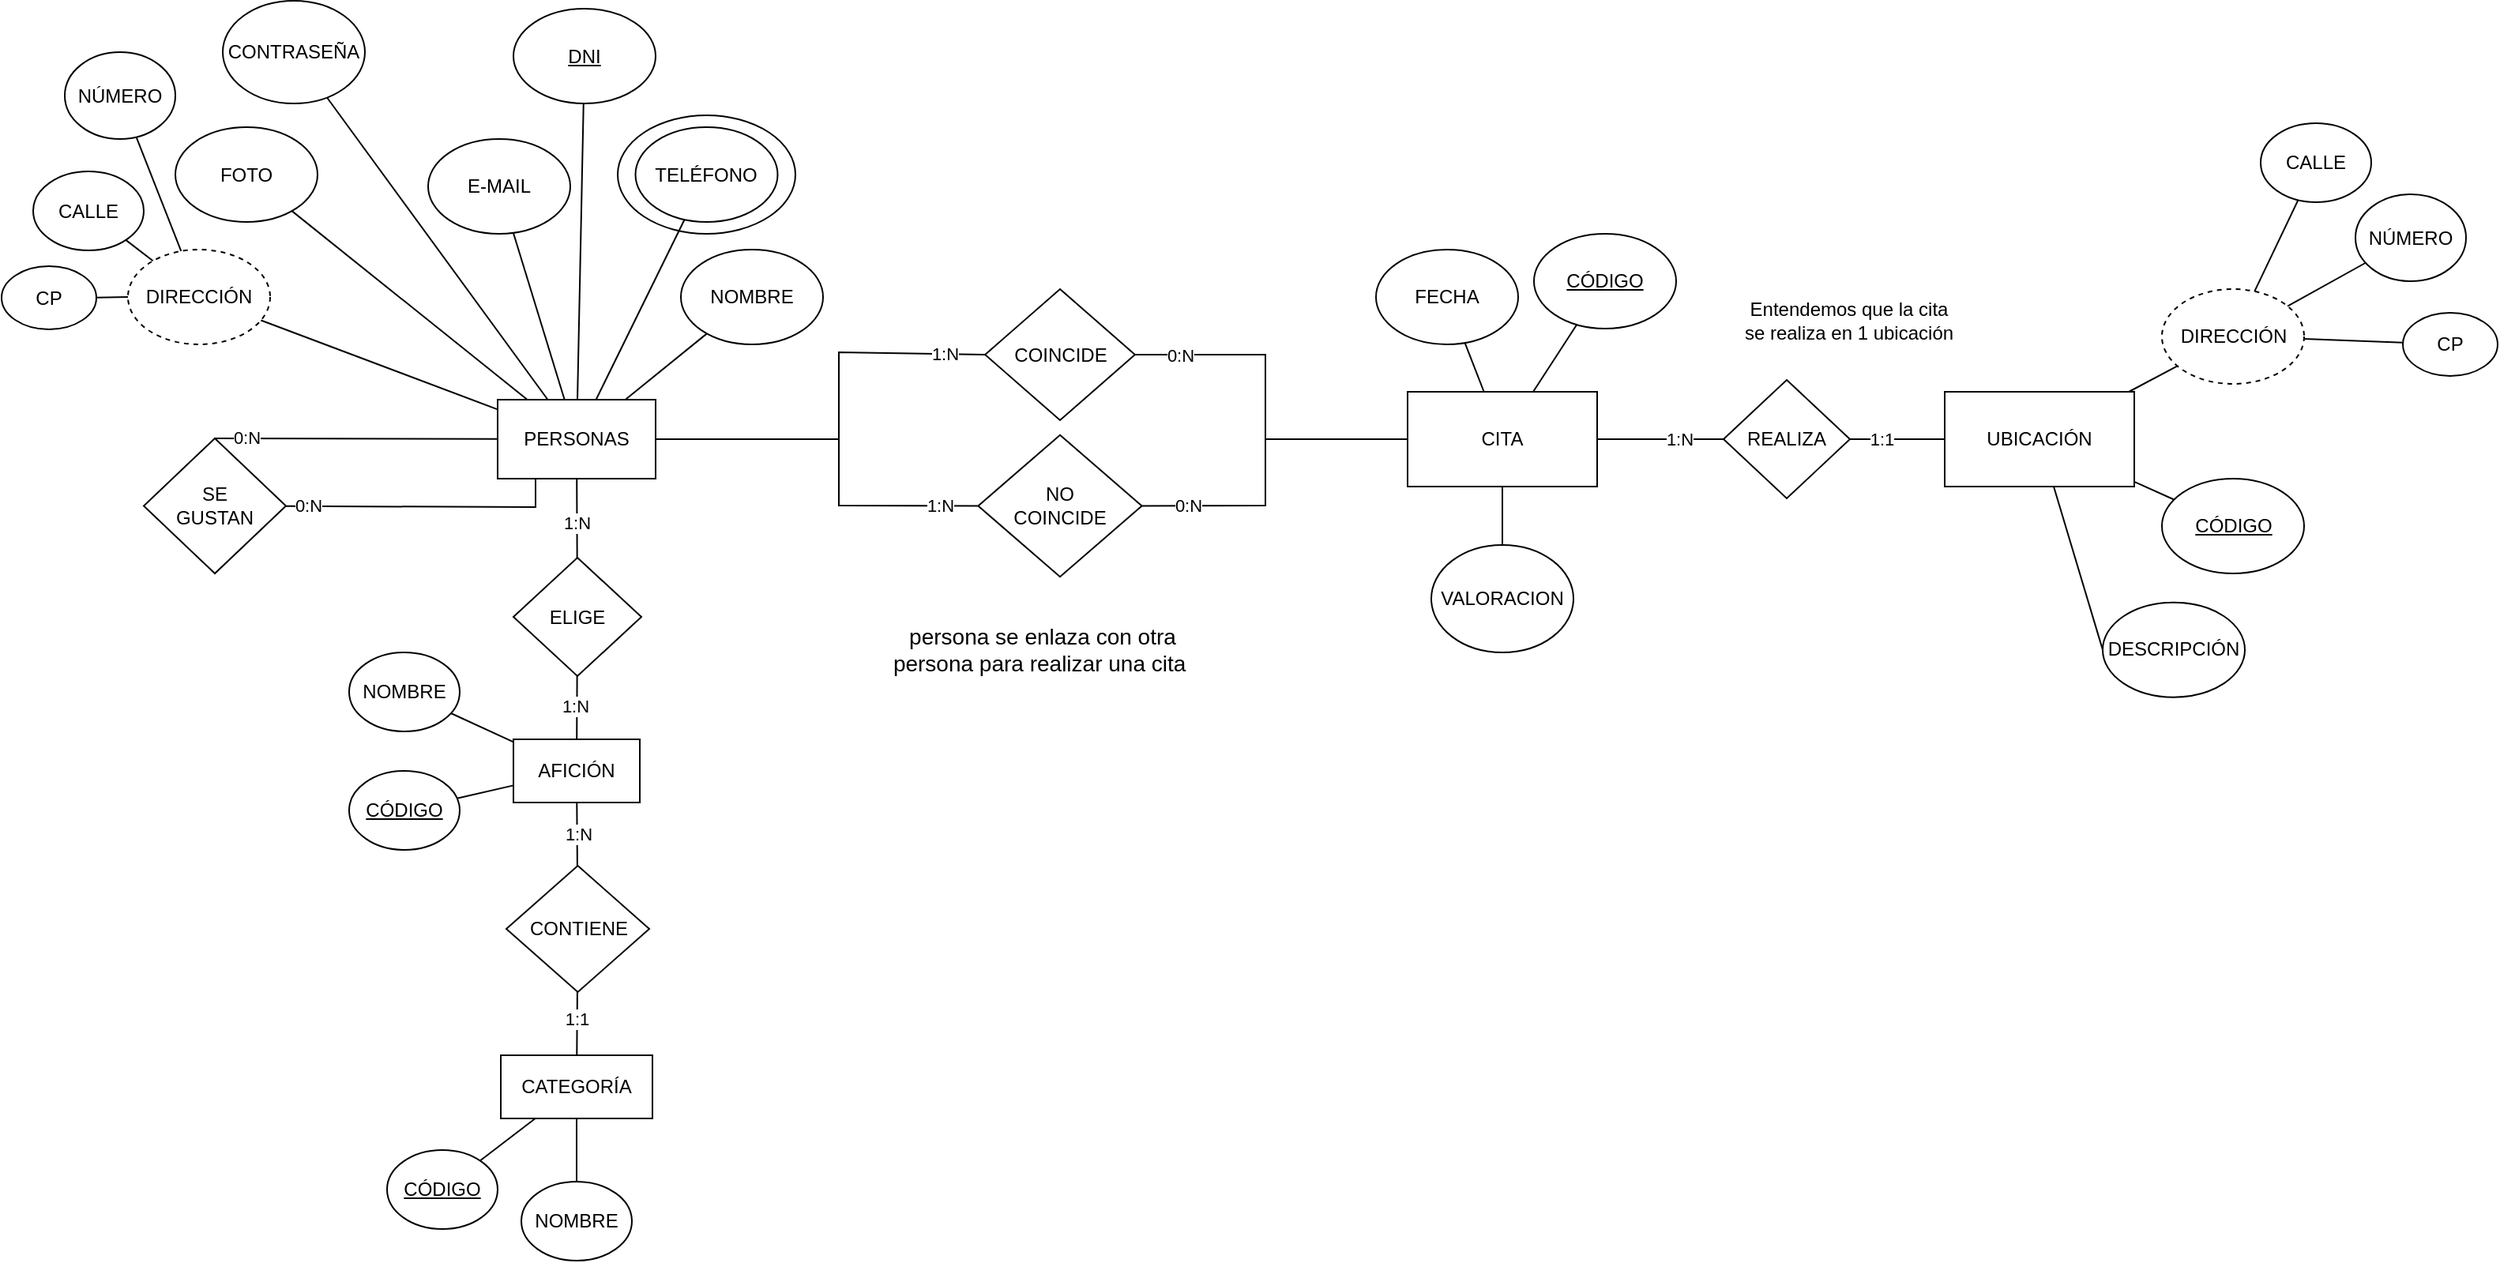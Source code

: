 <mxfile version="24.8.6">
  <diagram id="axB7szs_uBeu4hfYstc7" name="Página-1">
    <mxGraphModel dx="1728" dy="963" grid="1" gridSize="10" guides="1" tooltips="1" connect="1" arrows="1" fold="1" page="1" pageScale="1" pageWidth="827" pageHeight="1169" math="0" shadow="0">
      <root>
        <mxCell id="0" />
        <mxCell id="1" parent="0" />
        <mxCell id="v1AuQ7H95rM6WsMichzJ-2" value="TELÉFONO" style="ellipse;whiteSpace=wrap;html=1;" parent="1" vertex="1">
          <mxGeometry x="440" y="272" width="112.5" height="75" as="geometry" />
        </mxCell>
        <mxCell id="EXCapHJ6gCYgwVX0uH0I-9" style="edgeStyle=orthogonalEdgeStyle;rounded=0;orthogonalLoop=1;jettySize=auto;html=1;entryX=0;entryY=0.5;entryDx=0;entryDy=0;endArrow=baseDash;endFill=0;" parent="1" source="EXCapHJ6gCYgwVX0uH0I-1" target="EXCapHJ6gCYgwVX0uH0I-7" edge="1">
          <mxGeometry relative="1" as="geometry">
            <Array as="points">
              <mxPoint x="850" y="424" />
              <mxPoint x="850" y="477" />
            </Array>
          </mxGeometry>
        </mxCell>
        <mxCell id="G3qJ_SjWnHiUUI0TjXIg-10" value="0:N" style="edgeLabel;html=1;align=center;verticalAlign=middle;resizable=0;points=[];" parent="EXCapHJ6gCYgwVX0uH0I-9" vertex="1" connectable="0">
          <mxGeometry x="-0.601" y="3" relative="1" as="geometry">
            <mxPoint x="-17" y="3" as="offset" />
          </mxGeometry>
        </mxCell>
        <mxCell id="EXCapHJ6gCYgwVX0uH0I-1" value="COINCIDE" style="rhombus;whiteSpace=wrap;html=1;strokeWidth=1;" parent="1" vertex="1">
          <mxGeometry x="672.57" y="382" width="94.86" height="83" as="geometry" />
        </mxCell>
        <mxCell id="EXCapHJ6gCYgwVX0uH0I-5" value="PERSONAS" style="rounded=0;whiteSpace=wrap;html=1;strokeWidth=1;" parent="1" vertex="1">
          <mxGeometry x="364" y="452" width="100" height="50" as="geometry" />
        </mxCell>
        <mxCell id="EXCapHJ6gCYgwVX0uH0I-7" value="CITA" style="rounded=0;whiteSpace=wrap;html=1;strokeWidth=1;" parent="1" vertex="1">
          <mxGeometry x="940.0" y="447" width="120" height="60" as="geometry" />
        </mxCell>
        <mxCell id="SdneMGF3WSqkRSDgV3Lc-2" value="TELÉFONO" style="ellipse;whiteSpace=wrap;html=1;" parent="1" vertex="1">
          <mxGeometry x="451.25" y="279.5" width="90" height="60" as="geometry" />
        </mxCell>
        <mxCell id="SdneMGF3WSqkRSDgV3Lc-4" value="NOMBRE" style="ellipse;whiteSpace=wrap;html=1;" parent="1" vertex="1">
          <mxGeometry x="480" y="357" width="90" height="60" as="geometry" />
        </mxCell>
        <mxCell id="SdneMGF3WSqkRSDgV3Lc-5" value="&lt;u&gt;DNI&lt;/u&gt;" style="ellipse;whiteSpace=wrap;html=1;" parent="1" vertex="1">
          <mxGeometry x="374" y="204.5" width="90" height="60" as="geometry" />
        </mxCell>
        <mxCell id="SdneMGF3WSqkRSDgV3Lc-8" value="FOTO" style="ellipse;whiteSpace=wrap;html=1;" parent="1" vertex="1">
          <mxGeometry x="160" y="279.5" width="90" height="60" as="geometry" />
        </mxCell>
        <mxCell id="SdneMGF3WSqkRSDgV3Lc-14" value="FECHA" style="ellipse;whiteSpace=wrap;html=1;" parent="1" vertex="1">
          <mxGeometry x="920.0" y="357" width="90" height="60" as="geometry" />
        </mxCell>
        <mxCell id="F3HrLOQjKa00HK4MqhvZ-4" value="&lt;u&gt;CÓDIGO&lt;/u&gt;" style="ellipse;whiteSpace=wrap;html=1;" parent="1" vertex="1">
          <mxGeometry x="1020" y="347" width="90" height="60" as="geometry" />
        </mxCell>
        <mxCell id="F3HrLOQjKa00HK4MqhvZ-6" value="DESCRIPCIÓN" style="ellipse;whiteSpace=wrap;html=1;" parent="1" vertex="1">
          <mxGeometry x="1380.0" y="580.33" width="90" height="60" as="geometry" />
        </mxCell>
        <mxCell id="F3HrLOQjKa00HK4MqhvZ-7" value="DIRECCIÓN" style="ellipse;whiteSpace=wrap;html=1;dashed=1;" parent="1" vertex="1">
          <mxGeometry x="1417.5" y="382" width="90" height="60" as="geometry" />
        </mxCell>
        <mxCell id="F3HrLOQjKa00HK4MqhvZ-9" value="" style="endArrow=none;html=1;rounded=0;" parent="1" source="G3qJ_SjWnHiUUI0TjXIg-29" target="F3HrLOQjKa00HK4MqhvZ-7" edge="1">
          <mxGeometry width="50" height="50" relative="1" as="geometry">
            <mxPoint x="1392.5" y="442" as="sourcePoint" />
            <mxPoint x="1413.255" y="422.29" as="targetPoint" />
          </mxGeometry>
        </mxCell>
        <mxCell id="F3HrLOQjKa00HK4MqhvZ-10" value="" style="endArrow=none;html=1;rounded=0;entryX=0;entryY=0.5;entryDx=0;entryDy=0;" parent="1" source="G3qJ_SjWnHiUUI0TjXIg-29" target="F3HrLOQjKa00HK4MqhvZ-6" edge="1">
          <mxGeometry width="50" height="50" relative="1" as="geometry">
            <mxPoint x="1445.315" y="482.6" as="sourcePoint" />
            <mxPoint x="1190.0" y="407" as="targetPoint" />
          </mxGeometry>
        </mxCell>
        <mxCell id="x9cMc5ZENm_dU33en5SK-2" value="ELIGE" style="rhombus;whiteSpace=wrap;html=1;" parent="1" vertex="1">
          <mxGeometry x="374" y="552" width="81" height="75" as="geometry" />
        </mxCell>
        <mxCell id="zyg5xjp4BJOo1bfxlwmu-10" value="" style="endArrow=none;html=1;rounded=0;" parent="1" source="EXCapHJ6gCYgwVX0uH0I-5" target="SdneMGF3WSqkRSDgV3Lc-2" edge="1">
          <mxGeometry width="50" height="50" relative="1" as="geometry">
            <mxPoint x="550" y="497" as="sourcePoint" />
            <mxPoint x="600" y="447" as="targetPoint" />
          </mxGeometry>
        </mxCell>
        <mxCell id="zyg5xjp4BJOo1bfxlwmu-12" value="" style="endArrow=none;html=1;rounded=0;" parent="1" source="EXCapHJ6gCYgwVX0uH0I-5" target="SdneMGF3WSqkRSDgV3Lc-4" edge="1">
          <mxGeometry width="50" height="50" relative="1" as="geometry">
            <mxPoint x="550" y="497" as="sourcePoint" />
            <mxPoint x="600" y="447" as="targetPoint" />
          </mxGeometry>
        </mxCell>
        <mxCell id="zyg5xjp4BJOo1bfxlwmu-13" value="" style="endArrow=none;html=1;rounded=0;" parent="1" source="EXCapHJ6gCYgwVX0uH0I-5" target="SdneMGF3WSqkRSDgV3Lc-5" edge="1">
          <mxGeometry width="50" height="50" relative="1" as="geometry">
            <mxPoint x="550" y="497" as="sourcePoint" />
            <mxPoint x="600" y="447" as="targetPoint" />
          </mxGeometry>
        </mxCell>
        <mxCell id="zyg5xjp4BJOo1bfxlwmu-14" value="" style="endArrow=none;html=1;rounded=0;" parent="1" source="EXCapHJ6gCYgwVX0uH0I-5" target="SdneMGF3WSqkRSDgV3Lc-8" edge="1">
          <mxGeometry width="50" height="50" relative="1" as="geometry">
            <mxPoint x="550" y="497" as="sourcePoint" />
            <mxPoint x="600" y="447" as="targetPoint" />
          </mxGeometry>
        </mxCell>
        <mxCell id="zyg5xjp4BJOo1bfxlwmu-26" value="" style="endArrow=none;html=1;rounded=0;" parent="1" source="EXCapHJ6gCYgwVX0uH0I-7" target="F3HrLOQjKa00HK4MqhvZ-4" edge="1">
          <mxGeometry width="50" height="50" relative="1" as="geometry">
            <mxPoint x="810.1" y="587" as="sourcePoint" />
            <mxPoint x="860.1" y="537" as="targetPoint" />
          </mxGeometry>
        </mxCell>
        <mxCell id="zyg5xjp4BJOo1bfxlwmu-27" value="" style="endArrow=none;html=1;rounded=0;" parent="1" source="EXCapHJ6gCYgwVX0uH0I-7" target="SdneMGF3WSqkRSDgV3Lc-14" edge="1">
          <mxGeometry width="50" height="50" relative="1" as="geometry">
            <mxPoint x="810.1" y="587" as="sourcePoint" />
            <mxPoint x="860.1" y="537" as="targetPoint" />
          </mxGeometry>
        </mxCell>
        <mxCell id="G3qJ_SjWnHiUUI0TjXIg-3" value="" style="endArrow=none;html=1;rounded=0;" parent="1" source="x9cMc5ZENm_dU33en5SK-2" target="G3qJ_SjWnHiUUI0TjXIg-5" edge="1">
          <mxGeometry width="50" height="50" relative="1" as="geometry">
            <mxPoint x="490" y="567" as="sourcePoint" />
            <mxPoint x="410" y="737" as="targetPoint" />
          </mxGeometry>
        </mxCell>
        <mxCell id="G3qJ_SjWnHiUUI0TjXIg-7" value="1:N" style="edgeLabel;html=1;align=center;verticalAlign=middle;resizable=0;points=[];" parent="G3qJ_SjWnHiUUI0TjXIg-3" vertex="1" connectable="0">
          <mxGeometry x="-0.048" y="-1" relative="1" as="geometry">
            <mxPoint as="offset" />
          </mxGeometry>
        </mxCell>
        <mxCell id="G3qJ_SjWnHiUUI0TjXIg-4" value="" style="endArrow=none;html=1;rounded=0;" parent="1" source="EXCapHJ6gCYgwVX0uH0I-5" target="x9cMc5ZENm_dU33en5SK-2" edge="1">
          <mxGeometry width="50" height="50" relative="1" as="geometry">
            <mxPoint x="990" y="437" as="sourcePoint" />
            <mxPoint x="1040" y="387" as="targetPoint" />
          </mxGeometry>
        </mxCell>
        <mxCell id="G3qJ_SjWnHiUUI0TjXIg-6" value="1:N" style="edgeLabel;html=1;align=center;verticalAlign=middle;resizable=0;points=[];" parent="G3qJ_SjWnHiUUI0TjXIg-4" vertex="1" connectable="0">
          <mxGeometry x="0.099" relative="1" as="geometry">
            <mxPoint as="offset" />
          </mxGeometry>
        </mxCell>
        <mxCell id="G3qJ_SjWnHiUUI0TjXIg-5" value="AFICIÓN" style="rounded=0;whiteSpace=wrap;html=1;" parent="1" vertex="1">
          <mxGeometry x="374" y="667" width="80" height="40" as="geometry" />
        </mxCell>
        <mxCell id="G3qJ_SjWnHiUUI0TjXIg-8" value="" style="endArrow=none;html=1;rounded=0;entryX=0;entryY=0.5;entryDx=0;entryDy=0;" parent="1" source="EXCapHJ6gCYgwVX0uH0I-5" target="EXCapHJ6gCYgwVX0uH0I-1" edge="1">
          <mxGeometry width="50" height="50" relative="1" as="geometry">
            <mxPoint x="820" y="467" as="sourcePoint" />
            <mxPoint x="870" y="417" as="targetPoint" />
            <Array as="points">
              <mxPoint x="580" y="477" />
              <mxPoint x="580" y="422" />
            </Array>
          </mxGeometry>
        </mxCell>
        <mxCell id="G3qJ_SjWnHiUUI0TjXIg-9" value="1:N" style="edgeLabel;html=1;align=center;verticalAlign=middle;resizable=0;points=[];" parent="G3qJ_SjWnHiUUI0TjXIg-8" vertex="1" connectable="0">
          <mxGeometry x="0.668" y="1" relative="1" as="geometry">
            <mxPoint x="18" y="1" as="offset" />
          </mxGeometry>
        </mxCell>
        <mxCell id="G3qJ_SjWnHiUUI0TjXIg-12" value="NO&lt;div&gt;COINCIDE&lt;/div&gt;" style="rhombus;whiteSpace=wrap;html=1;strokeWidth=1;" parent="1" vertex="1">
          <mxGeometry x="668.22" y="474.37" width="103.56" height="89.75" as="geometry" />
        </mxCell>
        <mxCell id="G3qJ_SjWnHiUUI0TjXIg-13" value="VALORACION" style="ellipse;whiteSpace=wrap;html=1;" parent="1" vertex="1">
          <mxGeometry x="955" y="544" width="90" height="68" as="geometry" />
        </mxCell>
        <mxCell id="G3qJ_SjWnHiUUI0TjXIg-16" value="" style="endArrow=none;html=1;rounded=0;entryX=0;entryY=0.5;entryDx=0;entryDy=0;exitX=1;exitY=0.5;exitDx=0;exitDy=0;" parent="1" source="G3qJ_SjWnHiUUI0TjXIg-12" target="EXCapHJ6gCYgwVX0uH0I-7" edge="1">
          <mxGeometry width="50" height="50" relative="1" as="geometry">
            <mxPoint x="790" y="527" as="sourcePoint" />
            <mxPoint x="830" y="417" as="targetPoint" />
            <Array as="points">
              <mxPoint x="850" y="519" />
              <mxPoint x="850" y="477" />
            </Array>
          </mxGeometry>
        </mxCell>
        <mxCell id="G3qJ_SjWnHiUUI0TjXIg-19" value="0:N" style="edgeLabel;html=1;align=center;verticalAlign=middle;resizable=0;points=[];" parent="G3qJ_SjWnHiUUI0TjXIg-16" vertex="1" connectable="0">
          <mxGeometry x="-0.727" relative="1" as="geometry">
            <mxPoint as="offset" />
          </mxGeometry>
        </mxCell>
        <mxCell id="G3qJ_SjWnHiUUI0TjXIg-17" value="" style="endArrow=none;html=1;rounded=0;entryX=0;entryY=0.5;entryDx=0;entryDy=0;" parent="1" source="EXCapHJ6gCYgwVX0uH0I-5" target="G3qJ_SjWnHiUUI0TjXIg-12" edge="1">
          <mxGeometry width="50" height="50" relative="1" as="geometry">
            <mxPoint x="780" y="467" as="sourcePoint" />
            <mxPoint x="830" y="417" as="targetPoint" />
            <Array as="points">
              <mxPoint x="580" y="477" />
              <mxPoint x="580" y="519" />
            </Array>
          </mxGeometry>
        </mxCell>
        <mxCell id="G3qJ_SjWnHiUUI0TjXIg-18" value="1:N" style="edgeLabel;html=1;align=center;verticalAlign=middle;resizable=0;points=[];" parent="G3qJ_SjWnHiUUI0TjXIg-17" vertex="1" connectable="0">
          <mxGeometry x="0.798" relative="1" as="geometry">
            <mxPoint as="offset" />
          </mxGeometry>
        </mxCell>
        <mxCell id="G3qJ_SjWnHiUUI0TjXIg-22" value="&lt;u&gt;CÓDIGO&lt;/u&gt;" style="ellipse;whiteSpace=wrap;html=1;" parent="1" vertex="1">
          <mxGeometry x="270" y="687" width="70" height="50" as="geometry" />
        </mxCell>
        <mxCell id="G3qJ_SjWnHiUUI0TjXIg-23" value="NOMBRE" style="ellipse;whiteSpace=wrap;html=1;" parent="1" vertex="1">
          <mxGeometry x="270" y="612" width="70" height="50" as="geometry" />
        </mxCell>
        <mxCell id="G3qJ_SjWnHiUUI0TjXIg-26" value="" style="endArrow=none;html=1;rounded=0;" parent="1" source="G3qJ_SjWnHiUUI0TjXIg-5" target="G3qJ_SjWnHiUUI0TjXIg-23" edge="1">
          <mxGeometry width="50" height="50" relative="1" as="geometry">
            <mxPoint x="760" y="757" as="sourcePoint" />
            <mxPoint x="810" y="707" as="targetPoint" />
          </mxGeometry>
        </mxCell>
        <mxCell id="G3qJ_SjWnHiUUI0TjXIg-27" value="" style="endArrow=none;html=1;rounded=0;" parent="1" source="G3qJ_SjWnHiUUI0TjXIg-5" target="G3qJ_SjWnHiUUI0TjXIg-22" edge="1">
          <mxGeometry width="50" height="50" relative="1" as="geometry">
            <mxPoint x="760" y="757" as="sourcePoint" />
            <mxPoint x="810" y="707" as="targetPoint" />
          </mxGeometry>
        </mxCell>
        <mxCell id="G3qJ_SjWnHiUUI0TjXIg-29" value="UBICACIÓN" style="rounded=0;whiteSpace=wrap;html=1;strokeWidth=1;" parent="1" vertex="1">
          <mxGeometry x="1280" y="447" width="120" height="60" as="geometry" />
        </mxCell>
        <mxCell id="G3qJ_SjWnHiUUI0TjXIg-30" value="&lt;u&gt;CÓDIGO&lt;/u&gt;" style="ellipse;whiteSpace=wrap;html=1;" parent="1" vertex="1">
          <mxGeometry x="1417.5" y="502" width="90" height="60" as="geometry" />
        </mxCell>
        <mxCell id="G3qJ_SjWnHiUUI0TjXIg-31" value="" style="endArrow=none;html=1;rounded=0;" parent="1" source="G3qJ_SjWnHiUUI0TjXIg-30" target="G3qJ_SjWnHiUUI0TjXIg-29" edge="1">
          <mxGeometry width="50" height="50" relative="1" as="geometry">
            <mxPoint x="1060" y="657" as="sourcePoint" />
            <mxPoint x="1110" y="607" as="targetPoint" />
          </mxGeometry>
        </mxCell>
        <mxCell id="G3qJ_SjWnHiUUI0TjXIg-32" value="CATEGORÍA" style="rounded=0;whiteSpace=wrap;html=1;strokeWidth=1;" parent="1" vertex="1">
          <mxGeometry x="366" y="867" width="96" height="40" as="geometry" />
        </mxCell>
        <mxCell id="G3qJ_SjWnHiUUI0TjXIg-33" value="" style="endArrow=none;html=1;rounded=0;" parent="1" source="G3qJ_SjWnHiUUI0TjXIg-5" target="G3qJ_SjWnHiUUI0TjXIg-34" edge="1">
          <mxGeometry width="50" height="50" relative="1" as="geometry">
            <mxPoint x="640" y="557" as="sourcePoint" />
            <mxPoint x="414" y="777" as="targetPoint" />
          </mxGeometry>
        </mxCell>
        <mxCell id="G3qJ_SjWnHiUUI0TjXIg-36" value="1:N" style="edgeLabel;html=1;align=center;verticalAlign=middle;resizable=0;points=[];" parent="G3qJ_SjWnHiUUI0TjXIg-33" vertex="1" connectable="0">
          <mxGeometry x="0.243" y="4" relative="1" as="geometry">
            <mxPoint x="-4" y="-5" as="offset" />
          </mxGeometry>
        </mxCell>
        <mxCell id="G3qJ_SjWnHiUUI0TjXIg-34" value="CONTIENE" style="rhombus;whiteSpace=wrap;html=1;" parent="1" vertex="1">
          <mxGeometry x="369.5" y="747" width="90.5" height="80" as="geometry" />
        </mxCell>
        <mxCell id="G3qJ_SjWnHiUUI0TjXIg-35" value="" style="endArrow=none;html=1;rounded=0;" parent="1" source="G3qJ_SjWnHiUUI0TjXIg-34" target="G3qJ_SjWnHiUUI0TjXIg-32" edge="1">
          <mxGeometry width="50" height="50" relative="1" as="geometry">
            <mxPoint x="640" y="757" as="sourcePoint" />
            <mxPoint x="690" y="707" as="targetPoint" />
          </mxGeometry>
        </mxCell>
        <mxCell id="G3qJ_SjWnHiUUI0TjXIg-37" value="1:1" style="edgeLabel;html=1;align=center;verticalAlign=middle;resizable=0;points=[];" parent="G3qJ_SjWnHiUUI0TjXIg-35" vertex="1" connectable="0">
          <mxGeometry x="-0.124" y="-1" relative="1" as="geometry">
            <mxPoint as="offset" />
          </mxGeometry>
        </mxCell>
        <mxCell id="G3qJ_SjWnHiUUI0TjXIg-38" value="CALLE" style="ellipse;whiteSpace=wrap;html=1;" parent="1" vertex="1">
          <mxGeometry x="1480" y="277" width="70" height="50" as="geometry" />
        </mxCell>
        <mxCell id="G3qJ_SjWnHiUUI0TjXIg-39" value="CP" style="ellipse;whiteSpace=wrap;html=1;" parent="1" vertex="1">
          <mxGeometry x="1570" y="397" width="60" height="40" as="geometry" />
        </mxCell>
        <mxCell id="G3qJ_SjWnHiUUI0TjXIg-40" value="NÚMERO" style="ellipse;whiteSpace=wrap;html=1;" parent="1" vertex="1">
          <mxGeometry x="1540" y="322" width="70" height="55" as="geometry" />
        </mxCell>
        <mxCell id="G3qJ_SjWnHiUUI0TjXIg-41" value="" style="endArrow=none;html=1;rounded=0;" parent="1" source="F3HrLOQjKa00HK4MqhvZ-7" target="G3qJ_SjWnHiUUI0TjXIg-39" edge="1">
          <mxGeometry width="50" height="50" relative="1" as="geometry">
            <mxPoint x="1230" y="477" as="sourcePoint" />
            <mxPoint x="1280" y="427" as="targetPoint" />
          </mxGeometry>
        </mxCell>
        <mxCell id="G3qJ_SjWnHiUUI0TjXIg-42" value="" style="endArrow=none;html=1;rounded=0;" parent="1" source="F3HrLOQjKa00HK4MqhvZ-7" target="G3qJ_SjWnHiUUI0TjXIg-40" edge="1">
          <mxGeometry width="50" height="50" relative="1" as="geometry">
            <mxPoint x="1230" y="477" as="sourcePoint" />
            <mxPoint x="1280" y="427" as="targetPoint" />
          </mxGeometry>
        </mxCell>
        <mxCell id="G3qJ_SjWnHiUUI0TjXIg-43" value="" style="endArrow=none;html=1;rounded=0;" parent="1" source="F3HrLOQjKa00HK4MqhvZ-7" target="G3qJ_SjWnHiUUI0TjXIg-38" edge="1">
          <mxGeometry width="50" height="50" relative="1" as="geometry">
            <mxPoint x="1230" y="477" as="sourcePoint" />
            <mxPoint x="1280" y="427" as="targetPoint" />
          </mxGeometry>
        </mxCell>
        <mxCell id="DLDQ-ocfq3cPrbs6TI_T-1" value="&lt;u&gt;CÓDIGO&lt;/u&gt;" style="ellipse;whiteSpace=wrap;html=1;" parent="1" vertex="1">
          <mxGeometry x="294" y="927" width="70" height="50" as="geometry" />
        </mxCell>
        <mxCell id="DLDQ-ocfq3cPrbs6TI_T-2" value="NOMBRE" style="ellipse;whiteSpace=wrap;html=1;" parent="1" vertex="1">
          <mxGeometry x="379" y="947" width="70" height="50" as="geometry" />
        </mxCell>
        <mxCell id="DLDQ-ocfq3cPrbs6TI_T-3" value="" style="endArrow=none;html=1;rounded=0;" parent="1" source="G3qJ_SjWnHiUUI0TjXIg-32" target="DLDQ-ocfq3cPrbs6TI_T-2" edge="1">
          <mxGeometry width="50" height="50" relative="1" as="geometry">
            <mxPoint x="800" y="757" as="sourcePoint" />
            <mxPoint x="850" y="707" as="targetPoint" />
          </mxGeometry>
        </mxCell>
        <mxCell id="DLDQ-ocfq3cPrbs6TI_T-4" value="" style="endArrow=none;html=1;rounded=0;" parent="1" source="G3qJ_SjWnHiUUI0TjXIg-32" target="DLDQ-ocfq3cPrbs6TI_T-1" edge="1">
          <mxGeometry width="50" height="50" relative="1" as="geometry">
            <mxPoint x="800" y="757" as="sourcePoint" />
            <mxPoint x="850" y="707" as="targetPoint" />
          </mxGeometry>
        </mxCell>
        <mxCell id="DLDQ-ocfq3cPrbs6TI_T-5" value="CONTRASEÑA" style="ellipse;whiteSpace=wrap;html=1;" parent="1" vertex="1">
          <mxGeometry x="190" y="199.5" width="90" height="65" as="geometry" />
        </mxCell>
        <mxCell id="DLDQ-ocfq3cPrbs6TI_T-6" value="E-MAIL" style="ellipse;whiteSpace=wrap;html=1;" parent="1" vertex="1">
          <mxGeometry x="320" y="287" width="90" height="60" as="geometry" />
        </mxCell>
        <mxCell id="DLDQ-ocfq3cPrbs6TI_T-7" value="" style="endArrow=none;html=1;rounded=0;" parent="1" source="DLDQ-ocfq3cPrbs6TI_T-6" target="EXCapHJ6gCYgwVX0uH0I-5" edge="1">
          <mxGeometry width="50" height="50" relative="1" as="geometry">
            <mxPoint x="800" y="627" as="sourcePoint" />
            <mxPoint x="850" y="577" as="targetPoint" />
          </mxGeometry>
        </mxCell>
        <mxCell id="DLDQ-ocfq3cPrbs6TI_T-9" value="" style="endArrow=none;html=1;rounded=0;" parent="1" source="EXCapHJ6gCYgwVX0uH0I-5" target="DLDQ-ocfq3cPrbs6TI_T-5" edge="1">
          <mxGeometry width="50" height="50" relative="1" as="geometry">
            <mxPoint x="800" y="627" as="sourcePoint" />
            <mxPoint x="850" y="577" as="targetPoint" />
          </mxGeometry>
        </mxCell>
        <mxCell id="DLDQ-ocfq3cPrbs6TI_T-10" value="DIRECCIÓN" style="ellipse;whiteSpace=wrap;html=1;dashed=1;" parent="1" vertex="1">
          <mxGeometry x="130.0" y="357" width="90" height="60" as="geometry" />
        </mxCell>
        <mxCell id="DLDQ-ocfq3cPrbs6TI_T-11" value="" style="endArrow=none;html=1;rounded=0;" parent="1" source="EXCapHJ6gCYgwVX0uH0I-5" target="DLDQ-ocfq3cPrbs6TI_T-10" edge="1">
          <mxGeometry width="50" height="50" relative="1" as="geometry">
            <mxPoint x="-43" y="447" as="sourcePoint" />
            <mxPoint x="-26.745" y="422.29" as="targetPoint" />
          </mxGeometry>
        </mxCell>
        <mxCell id="DLDQ-ocfq3cPrbs6TI_T-12" value="CALLE" style="ellipse;whiteSpace=wrap;html=1;" parent="1" vertex="1">
          <mxGeometry x="70" y="307.5" width="70" height="50" as="geometry" />
        </mxCell>
        <mxCell id="DLDQ-ocfq3cPrbs6TI_T-13" value="CP" style="ellipse;whiteSpace=wrap;html=1;" parent="1" vertex="1">
          <mxGeometry x="50" y="367.5" width="60" height="40" as="geometry" />
        </mxCell>
        <mxCell id="DLDQ-ocfq3cPrbs6TI_T-14" value="NÚMERO" style="ellipse;whiteSpace=wrap;html=1;" parent="1" vertex="1">
          <mxGeometry x="90" y="232" width="70" height="55" as="geometry" />
        </mxCell>
        <mxCell id="DLDQ-ocfq3cPrbs6TI_T-15" value="" style="endArrow=none;html=1;rounded=0;" parent="1" source="DLDQ-ocfq3cPrbs6TI_T-10" target="DLDQ-ocfq3cPrbs6TI_T-13" edge="1">
          <mxGeometry width="50" height="50" relative="1" as="geometry">
            <mxPoint x="-210" y="477" as="sourcePoint" />
            <mxPoint x="-160" y="427" as="targetPoint" />
          </mxGeometry>
        </mxCell>
        <mxCell id="DLDQ-ocfq3cPrbs6TI_T-16" value="" style="endArrow=none;html=1;rounded=0;" parent="1" source="DLDQ-ocfq3cPrbs6TI_T-10" target="DLDQ-ocfq3cPrbs6TI_T-14" edge="1">
          <mxGeometry width="50" height="50" relative="1" as="geometry">
            <mxPoint x="-210" y="477" as="sourcePoint" />
            <mxPoint x="-160" y="427" as="targetPoint" />
          </mxGeometry>
        </mxCell>
        <mxCell id="DLDQ-ocfq3cPrbs6TI_T-17" value="" style="endArrow=none;html=1;rounded=0;" parent="1" source="DLDQ-ocfq3cPrbs6TI_T-10" target="DLDQ-ocfq3cPrbs6TI_T-12" edge="1">
          <mxGeometry width="50" height="50" relative="1" as="geometry">
            <mxPoint x="-210" y="477" as="sourcePoint" />
            <mxPoint x="-160" y="427" as="targetPoint" />
          </mxGeometry>
        </mxCell>
        <mxCell id="DLDQ-ocfq3cPrbs6TI_T-18" value="REALIZA" style="rhombus;whiteSpace=wrap;html=1;" parent="1" vertex="1">
          <mxGeometry x="1140" y="439.5" width="80" height="75" as="geometry" />
        </mxCell>
        <mxCell id="DLDQ-ocfq3cPrbs6TI_T-19" value="" style="endArrow=none;html=1;rounded=0;" parent="1" source="DLDQ-ocfq3cPrbs6TI_T-18" target="G3qJ_SjWnHiUUI0TjXIg-29" edge="1">
          <mxGeometry width="50" height="50" relative="1" as="geometry">
            <mxPoint x="800" y="617" as="sourcePoint" />
            <mxPoint x="850" y="567" as="targetPoint" />
          </mxGeometry>
        </mxCell>
        <mxCell id="DLDQ-ocfq3cPrbs6TI_T-21" value="1:1" style="edgeLabel;html=1;align=center;verticalAlign=middle;resizable=0;points=[];" parent="DLDQ-ocfq3cPrbs6TI_T-19" vertex="1" connectable="0">
          <mxGeometry x="-0.345" relative="1" as="geometry">
            <mxPoint as="offset" />
          </mxGeometry>
        </mxCell>
        <mxCell id="DLDQ-ocfq3cPrbs6TI_T-20" value="" style="endArrow=none;html=1;rounded=0;" parent="1" source="DLDQ-ocfq3cPrbs6TI_T-18" target="EXCapHJ6gCYgwVX0uH0I-7" edge="1">
          <mxGeometry width="50" height="50" relative="1" as="geometry">
            <mxPoint x="800" y="617" as="sourcePoint" />
            <mxPoint x="850" y="567" as="targetPoint" />
          </mxGeometry>
        </mxCell>
        <mxCell id="DLDQ-ocfq3cPrbs6TI_T-22" value="1:N" style="edgeLabel;html=1;align=center;verticalAlign=middle;resizable=0;points=[];" parent="DLDQ-ocfq3cPrbs6TI_T-20" vertex="1" connectable="0">
          <mxGeometry x="-0.284" relative="1" as="geometry">
            <mxPoint as="offset" />
          </mxGeometry>
        </mxCell>
        <mxCell id="DLDQ-ocfq3cPrbs6TI_T-23" value="Entendemos que la cita se realiza en 1 ubicación" style="text;html=1;align=center;verticalAlign=middle;whiteSpace=wrap;rounded=0;" parent="1" vertex="1">
          <mxGeometry x="1150" y="377" width="139" height="50" as="geometry" />
        </mxCell>
        <mxCell id="DLDQ-ocfq3cPrbs6TI_T-24" value="&lt;font style=&quot;font-size: 14px;&quot;&gt;persona se enlaza con otra persona para realizar una cita&amp;nbsp;&lt;/font&gt;" style="text;html=1;align=center;verticalAlign=middle;whiteSpace=wrap;rounded=0;" parent="1" vertex="1">
          <mxGeometry x="608.75" y="565.33" width="200" height="90" as="geometry" />
        </mxCell>
        <mxCell id="V7tewH4TTanBYQGN0ys--1" value="SE&lt;div&gt;GUSTAN&lt;/div&gt;" style="rhombus;whiteSpace=wrap;html=1;" parent="1" vertex="1">
          <mxGeometry x="140" y="476.5" width="90" height="85.5" as="geometry" />
        </mxCell>
        <mxCell id="V7tewH4TTanBYQGN0ys--2" value="" style="endArrow=none;html=1;rounded=0;entryX=0.5;entryY=0;entryDx=0;entryDy=0;" parent="1" source="EXCapHJ6gCYgwVX0uH0I-5" target="V7tewH4TTanBYQGN0ys--1" edge="1">
          <mxGeometry width="50" height="50" relative="1" as="geometry">
            <mxPoint x="800" y="610" as="sourcePoint" />
            <mxPoint x="850" y="560" as="targetPoint" />
          </mxGeometry>
        </mxCell>
        <mxCell id="V7tewH4TTanBYQGN0ys--4" value="0:N" style="edgeLabel;html=1;align=center;verticalAlign=middle;resizable=0;points=[];" parent="V7tewH4TTanBYQGN0ys--2" vertex="1" connectable="0">
          <mxGeometry x="0.778" y="-1" relative="1" as="geometry">
            <mxPoint as="offset" />
          </mxGeometry>
        </mxCell>
        <mxCell id="V7tewH4TTanBYQGN0ys--3" value="" style="endArrow=none;html=1;rounded=0;entryX=0.25;entryY=1;entryDx=0;entryDy=0;" parent="1" source="V7tewH4TTanBYQGN0ys--1" edge="1">
          <mxGeometry width="50" height="50" relative="1" as="geometry">
            <mxPoint x="229" y="523" as="sourcePoint" />
            <mxPoint x="388" y="502" as="targetPoint" />
            <Array as="points">
              <mxPoint x="388" y="520" />
            </Array>
          </mxGeometry>
        </mxCell>
        <mxCell id="V7tewH4TTanBYQGN0ys--5" value="0:N" style="edgeLabel;html=1;align=center;verticalAlign=middle;resizable=0;points=[];" parent="V7tewH4TTanBYQGN0ys--3" vertex="1" connectable="0">
          <mxGeometry x="-0.84" y="1" relative="1" as="geometry">
            <mxPoint as="offset" />
          </mxGeometry>
        </mxCell>
        <mxCell id="wHvMyqBExrXRrgWg0GTp-1" value="" style="endArrow=none;html=1;rounded=0;" edge="1" parent="1" source="G3qJ_SjWnHiUUI0TjXIg-13" target="EXCapHJ6gCYgwVX0uH0I-7">
          <mxGeometry width="50" height="50" relative="1" as="geometry">
            <mxPoint x="770" y="460" as="sourcePoint" />
            <mxPoint x="820" y="410" as="targetPoint" />
          </mxGeometry>
        </mxCell>
      </root>
    </mxGraphModel>
  </diagram>
</mxfile>
